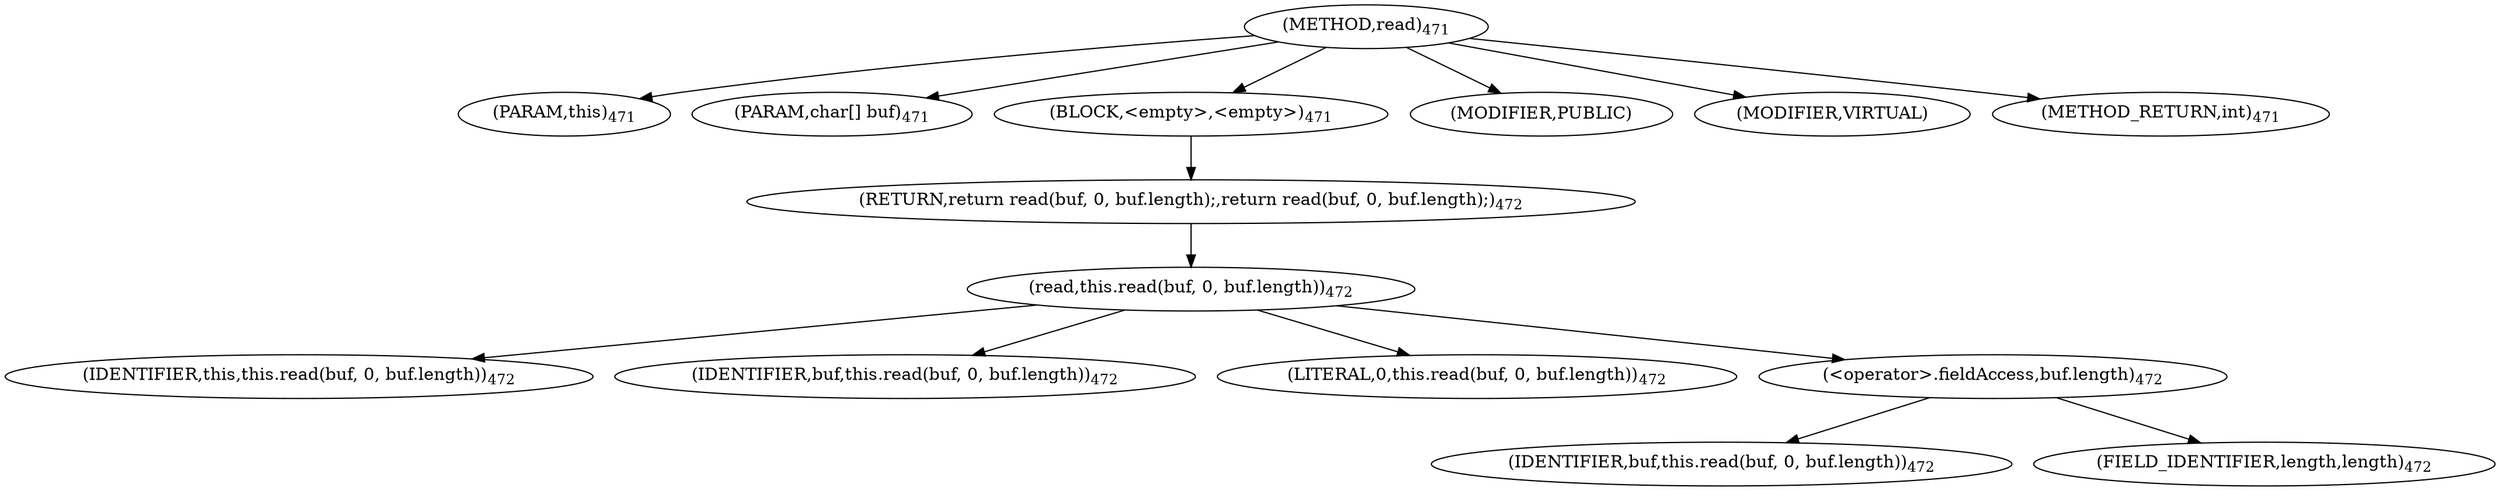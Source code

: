 digraph "read" {  
"959" [label = <(METHOD,read)<SUB>471</SUB>> ]
"42" [label = <(PARAM,this)<SUB>471</SUB>> ]
"960" [label = <(PARAM,char[] buf)<SUB>471</SUB>> ]
"961" [label = <(BLOCK,&lt;empty&gt;,&lt;empty&gt;)<SUB>471</SUB>> ]
"962" [label = <(RETURN,return read(buf, 0, buf.length);,return read(buf, 0, buf.length);)<SUB>472</SUB>> ]
"963" [label = <(read,this.read(buf, 0, buf.length))<SUB>472</SUB>> ]
"41" [label = <(IDENTIFIER,this,this.read(buf, 0, buf.length))<SUB>472</SUB>> ]
"964" [label = <(IDENTIFIER,buf,this.read(buf, 0, buf.length))<SUB>472</SUB>> ]
"965" [label = <(LITERAL,0,this.read(buf, 0, buf.length))<SUB>472</SUB>> ]
"966" [label = <(&lt;operator&gt;.fieldAccess,buf.length)<SUB>472</SUB>> ]
"967" [label = <(IDENTIFIER,buf,this.read(buf, 0, buf.length))<SUB>472</SUB>> ]
"968" [label = <(FIELD_IDENTIFIER,length,length)<SUB>472</SUB>> ]
"969" [label = <(MODIFIER,PUBLIC)> ]
"970" [label = <(MODIFIER,VIRTUAL)> ]
"971" [label = <(METHOD_RETURN,int)<SUB>471</SUB>> ]
  "959" -> "42" 
  "959" -> "960" 
  "959" -> "961" 
  "959" -> "969" 
  "959" -> "970" 
  "959" -> "971" 
  "961" -> "962" 
  "962" -> "963" 
  "963" -> "41" 
  "963" -> "964" 
  "963" -> "965" 
  "963" -> "966" 
  "966" -> "967" 
  "966" -> "968" 
}

